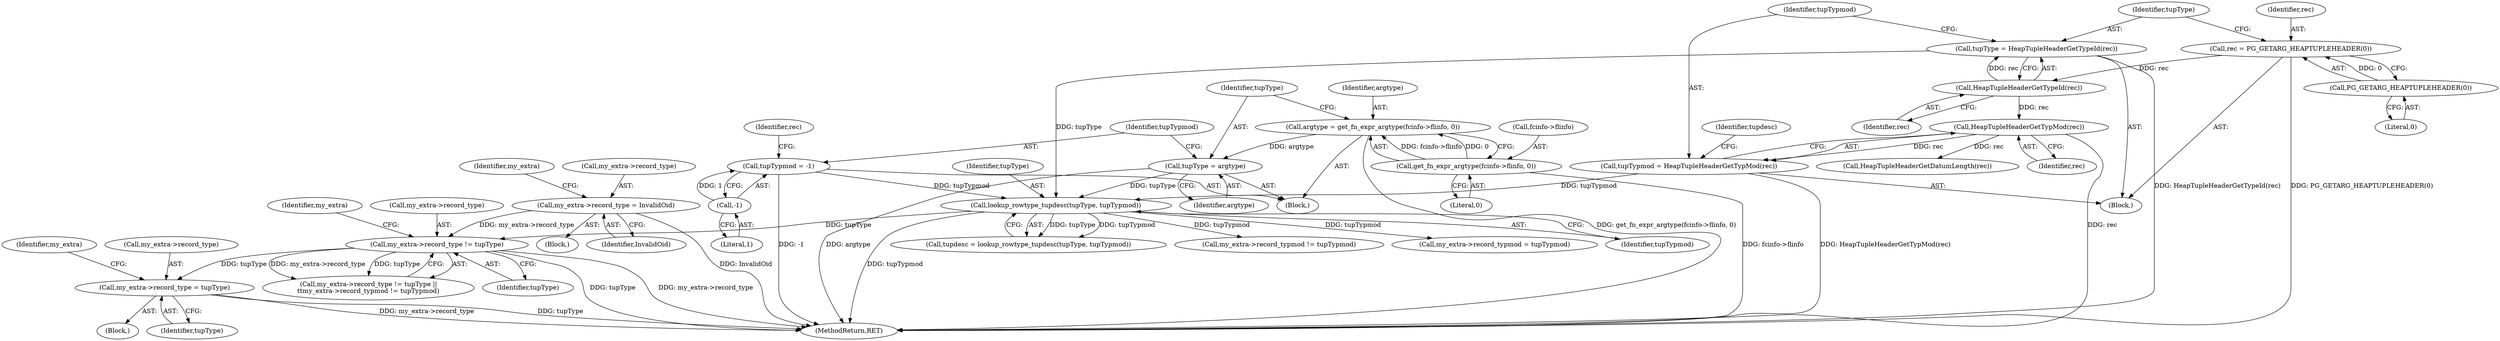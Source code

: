 digraph "0_postgres_31400a673325147e1205326008e32135a78b4d8a_1@pointer" {
"1000258" [label="(Call,my_extra->record_type = tupType)"];
"1000234" [label="(Call,my_extra->record_type != tupType)"];
"1000222" [label="(Call,my_extra->record_type = InvalidOid)"];
"1000163" [label="(Call,lookup_rowtype_tupdesc(tupType, tupTypmod))"];
"1000153" [label="(Call,tupType = HeapTupleHeaderGetTypeId(rec))"];
"1000155" [label="(Call,HeapTupleHeaderGetTypeId(rec))"];
"1000149" [label="(Call,rec = PG_GETARG_HEAPTUPLEHEADER(0))"];
"1000151" [label="(Call,PG_GETARG_HEAPTUPLEHEADER(0))"];
"1000137" [label="(Call,tupType = argtype)"];
"1000130" [label="(Call,argtype = get_fn_expr_argtype(fcinfo->flinfo, 0))"];
"1000132" [label="(Call,get_fn_expr_argtype(fcinfo->flinfo, 0))"];
"1000140" [label="(Call,tupTypmod = -1)"];
"1000142" [label="(Call,-1)"];
"1000157" [label="(Call,tupTypmod = HeapTupleHeaderGetTypMod(rec))"];
"1000159" [label="(Call,HeapTupleHeaderGetTypMod(rec))"];
"1000133" [label="(Call,fcinfo->flinfo)"];
"1000258" [label="(Call,my_extra->record_type = tupType)"];
"1000190" [label="(Block,)"];
"1000161" [label="(Call,tupdesc = lookup_rowtype_tupdesc(tupType, tupTypmod))"];
"1000143" [label="(Literal,1)"];
"1000241" [label="(Identifier,my_extra)"];
"1000151" [label="(Call,PG_GETARG_HEAPTUPLEHEADER(0))"];
"1000226" [label="(Identifier,InvalidOid)"];
"1000239" [label="(Call,my_extra->record_typmod != tupTypmod)"];
"1000156" [label="(Identifier,rec)"];
"1000265" [label="(Identifier,my_extra)"];
"1000137" [label="(Call,tupType = argtype)"];
"1000128" [label="(Block,)"];
"1000291" [label="(Call,HeapTupleHeaderGetDatumLength(rec))"];
"1000150" [label="(Identifier,rec)"];
"1000141" [label="(Identifier,tupTypmod)"];
"1000263" [label="(Call,my_extra->record_typmod = tupTypmod)"];
"1000155" [label="(Call,HeapTupleHeaderGetTypeId(rec))"];
"1000152" [label="(Literal,0)"];
"1000164" [label="(Identifier,tupType)"];
"1000159" [label="(Call,HeapTupleHeaderGetTypMod(rec))"];
"1000140" [label="(Call,tupTypmod = -1)"];
"1000142" [label="(Call,-1)"];
"1000162" [label="(Identifier,tupdesc)"];
"1000145" [label="(Identifier,rec)"];
"1000234" [label="(Call,my_extra->record_type != tupType)"];
"1000138" [label="(Identifier,tupType)"];
"1000157" [label="(Call,tupTypmod = HeapTupleHeaderGetTypMod(rec))"];
"1000130" [label="(Call,argtype = get_fn_expr_argtype(fcinfo->flinfo, 0))"];
"1000229" [label="(Identifier,my_extra)"];
"1000259" [label="(Call,my_extra->record_type)"];
"1000244" [label="(Block,)"];
"1000233" [label="(Call,my_extra->record_type != tupType ||\n\t\tmy_extra->record_typmod != tupTypmod)"];
"1000235" [label="(Call,my_extra->record_type)"];
"1000139" [label="(Identifier,argtype)"];
"1000158" [label="(Identifier,tupTypmod)"];
"1000148" [label="(Block,)"];
"1000163" [label="(Call,lookup_rowtype_tupdesc(tupType, tupTypmod))"];
"1000238" [label="(Identifier,tupType)"];
"1000153" [label="(Call,tupType = HeapTupleHeaderGetTypeId(rec))"];
"1000149" [label="(Call,rec = PG_GETARG_HEAPTUPLEHEADER(0))"];
"1000223" [label="(Call,my_extra->record_type)"];
"1000132" [label="(Call,get_fn_expr_argtype(fcinfo->flinfo, 0))"];
"1000545" [label="(MethodReturn,RET)"];
"1000154" [label="(Identifier,tupType)"];
"1000160" [label="(Identifier,rec)"];
"1000222" [label="(Call,my_extra->record_type = InvalidOid)"];
"1000131" [label="(Identifier,argtype)"];
"1000165" [label="(Identifier,tupTypmod)"];
"1000262" [label="(Identifier,tupType)"];
"1000136" [label="(Literal,0)"];
"1000258" -> "1000244"  [label="AST: "];
"1000258" -> "1000262"  [label="CFG: "];
"1000259" -> "1000258"  [label="AST: "];
"1000262" -> "1000258"  [label="AST: "];
"1000265" -> "1000258"  [label="CFG: "];
"1000258" -> "1000545"  [label="DDG: my_extra->record_type"];
"1000258" -> "1000545"  [label="DDG: tupType"];
"1000234" -> "1000258"  [label="DDG: tupType"];
"1000234" -> "1000233"  [label="AST: "];
"1000234" -> "1000238"  [label="CFG: "];
"1000235" -> "1000234"  [label="AST: "];
"1000238" -> "1000234"  [label="AST: "];
"1000241" -> "1000234"  [label="CFG: "];
"1000233" -> "1000234"  [label="CFG: "];
"1000234" -> "1000545"  [label="DDG: my_extra->record_type"];
"1000234" -> "1000545"  [label="DDG: tupType"];
"1000234" -> "1000233"  [label="DDG: my_extra->record_type"];
"1000234" -> "1000233"  [label="DDG: tupType"];
"1000222" -> "1000234"  [label="DDG: my_extra->record_type"];
"1000163" -> "1000234"  [label="DDG: tupType"];
"1000222" -> "1000190"  [label="AST: "];
"1000222" -> "1000226"  [label="CFG: "];
"1000223" -> "1000222"  [label="AST: "];
"1000226" -> "1000222"  [label="AST: "];
"1000229" -> "1000222"  [label="CFG: "];
"1000222" -> "1000545"  [label="DDG: InvalidOid"];
"1000163" -> "1000161"  [label="AST: "];
"1000163" -> "1000165"  [label="CFG: "];
"1000164" -> "1000163"  [label="AST: "];
"1000165" -> "1000163"  [label="AST: "];
"1000161" -> "1000163"  [label="CFG: "];
"1000163" -> "1000545"  [label="DDG: tupTypmod"];
"1000163" -> "1000161"  [label="DDG: tupType"];
"1000163" -> "1000161"  [label="DDG: tupTypmod"];
"1000153" -> "1000163"  [label="DDG: tupType"];
"1000137" -> "1000163"  [label="DDG: tupType"];
"1000140" -> "1000163"  [label="DDG: tupTypmod"];
"1000157" -> "1000163"  [label="DDG: tupTypmod"];
"1000163" -> "1000239"  [label="DDG: tupTypmod"];
"1000163" -> "1000263"  [label="DDG: tupTypmod"];
"1000153" -> "1000148"  [label="AST: "];
"1000153" -> "1000155"  [label="CFG: "];
"1000154" -> "1000153"  [label="AST: "];
"1000155" -> "1000153"  [label="AST: "];
"1000158" -> "1000153"  [label="CFG: "];
"1000153" -> "1000545"  [label="DDG: HeapTupleHeaderGetTypeId(rec)"];
"1000155" -> "1000153"  [label="DDG: rec"];
"1000155" -> "1000156"  [label="CFG: "];
"1000156" -> "1000155"  [label="AST: "];
"1000149" -> "1000155"  [label="DDG: rec"];
"1000155" -> "1000159"  [label="DDG: rec"];
"1000149" -> "1000148"  [label="AST: "];
"1000149" -> "1000151"  [label="CFG: "];
"1000150" -> "1000149"  [label="AST: "];
"1000151" -> "1000149"  [label="AST: "];
"1000154" -> "1000149"  [label="CFG: "];
"1000149" -> "1000545"  [label="DDG: PG_GETARG_HEAPTUPLEHEADER(0)"];
"1000151" -> "1000149"  [label="DDG: 0"];
"1000151" -> "1000152"  [label="CFG: "];
"1000152" -> "1000151"  [label="AST: "];
"1000137" -> "1000128"  [label="AST: "];
"1000137" -> "1000139"  [label="CFG: "];
"1000138" -> "1000137"  [label="AST: "];
"1000139" -> "1000137"  [label="AST: "];
"1000141" -> "1000137"  [label="CFG: "];
"1000137" -> "1000545"  [label="DDG: argtype"];
"1000130" -> "1000137"  [label="DDG: argtype"];
"1000130" -> "1000128"  [label="AST: "];
"1000130" -> "1000132"  [label="CFG: "];
"1000131" -> "1000130"  [label="AST: "];
"1000132" -> "1000130"  [label="AST: "];
"1000138" -> "1000130"  [label="CFG: "];
"1000130" -> "1000545"  [label="DDG: get_fn_expr_argtype(fcinfo->flinfo, 0)"];
"1000132" -> "1000130"  [label="DDG: fcinfo->flinfo"];
"1000132" -> "1000130"  [label="DDG: 0"];
"1000132" -> "1000136"  [label="CFG: "];
"1000133" -> "1000132"  [label="AST: "];
"1000136" -> "1000132"  [label="AST: "];
"1000132" -> "1000545"  [label="DDG: fcinfo->flinfo"];
"1000140" -> "1000128"  [label="AST: "];
"1000140" -> "1000142"  [label="CFG: "];
"1000141" -> "1000140"  [label="AST: "];
"1000142" -> "1000140"  [label="AST: "];
"1000145" -> "1000140"  [label="CFG: "];
"1000140" -> "1000545"  [label="DDG: -1"];
"1000142" -> "1000140"  [label="DDG: 1"];
"1000142" -> "1000143"  [label="CFG: "];
"1000143" -> "1000142"  [label="AST: "];
"1000157" -> "1000148"  [label="AST: "];
"1000157" -> "1000159"  [label="CFG: "];
"1000158" -> "1000157"  [label="AST: "];
"1000159" -> "1000157"  [label="AST: "];
"1000162" -> "1000157"  [label="CFG: "];
"1000157" -> "1000545"  [label="DDG: HeapTupleHeaderGetTypMod(rec)"];
"1000159" -> "1000157"  [label="DDG: rec"];
"1000159" -> "1000160"  [label="CFG: "];
"1000160" -> "1000159"  [label="AST: "];
"1000159" -> "1000545"  [label="DDG: rec"];
"1000159" -> "1000291"  [label="DDG: rec"];
}
